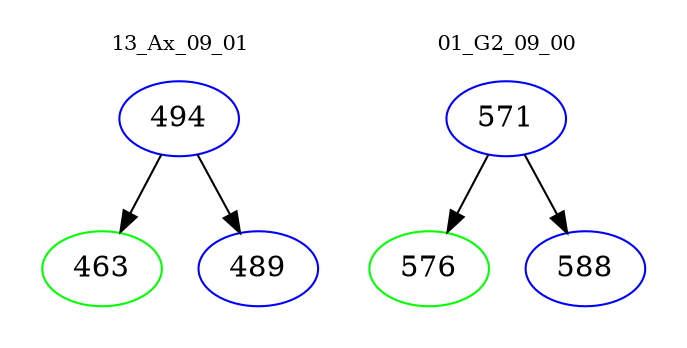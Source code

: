 digraph{
subgraph cluster_0 {
color = white
label = "13_Ax_09_01";
fontsize=10;
T0_494 [label="494", color="blue"]
T0_494 -> T0_463 [color="black"]
T0_463 [label="463", color="green"]
T0_494 -> T0_489 [color="black"]
T0_489 [label="489", color="blue"]
}
subgraph cluster_1 {
color = white
label = "01_G2_09_00";
fontsize=10;
T1_571 [label="571", color="blue"]
T1_571 -> T1_576 [color="black"]
T1_576 [label="576", color="green"]
T1_571 -> T1_588 [color="black"]
T1_588 [label="588", color="blue"]
}
}
